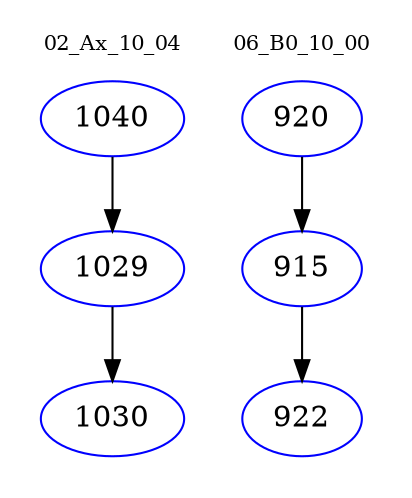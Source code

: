 digraph{
subgraph cluster_0 {
color = white
label = "02_Ax_10_04";
fontsize=10;
T0_1040 [label="1040", color="blue"]
T0_1040 -> T0_1029 [color="black"]
T0_1029 [label="1029", color="blue"]
T0_1029 -> T0_1030 [color="black"]
T0_1030 [label="1030", color="blue"]
}
subgraph cluster_1 {
color = white
label = "06_B0_10_00";
fontsize=10;
T1_920 [label="920", color="blue"]
T1_920 -> T1_915 [color="black"]
T1_915 [label="915", color="blue"]
T1_915 -> T1_922 [color="black"]
T1_922 [label="922", color="blue"]
}
}
